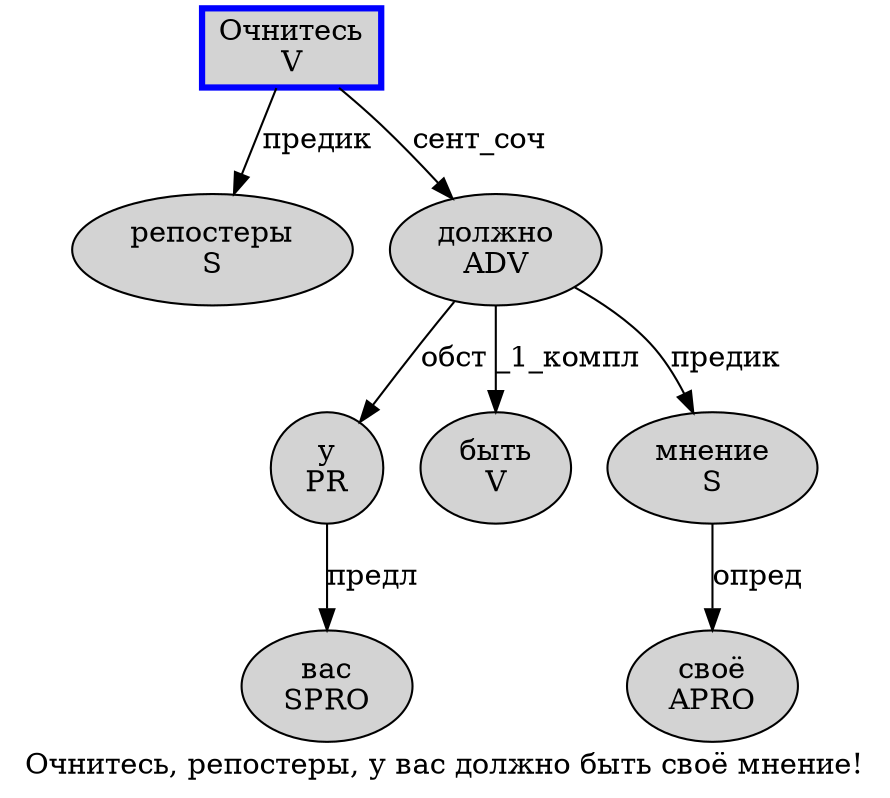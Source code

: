 digraph SENTENCE_4266 {
	graph [label="Очнитесь, репостеры, у вас должно быть своё мнение!"]
	node [style=filled]
		0 [label="Очнитесь
V" color=blue fillcolor=lightgray penwidth=3 shape=box]
		2 [label="репостеры
S" color="" fillcolor=lightgray penwidth=1 shape=ellipse]
		4 [label="у
PR" color="" fillcolor=lightgray penwidth=1 shape=ellipse]
		5 [label="вас
SPRO" color="" fillcolor=lightgray penwidth=1 shape=ellipse]
		6 [label="должно
ADV" color="" fillcolor=lightgray penwidth=1 shape=ellipse]
		7 [label="быть
V" color="" fillcolor=lightgray penwidth=1 shape=ellipse]
		8 [label="своё
APRO" color="" fillcolor=lightgray penwidth=1 shape=ellipse]
		9 [label="мнение
S" color="" fillcolor=lightgray penwidth=1 shape=ellipse]
			4 -> 5 [label="предл"]
			6 -> 4 [label="обст"]
			6 -> 7 [label="_1_компл"]
			6 -> 9 [label="предик"]
			0 -> 2 [label="предик"]
			0 -> 6 [label="сент_соч"]
			9 -> 8 [label="опред"]
}